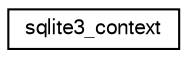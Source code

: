 digraph "Graphical Class Hierarchy"
{
  edge [fontname="FreeSans",fontsize="10",labelfontname="FreeSans",labelfontsize="10"];
  node [fontname="FreeSans",fontsize="10",shape=record];
  rankdir="LR";
  Node0 [label="sqlite3_context",height=0.2,width=0.4,color="black", fillcolor="white", style="filled",URL="$structsqlite3__context.html"];
}
